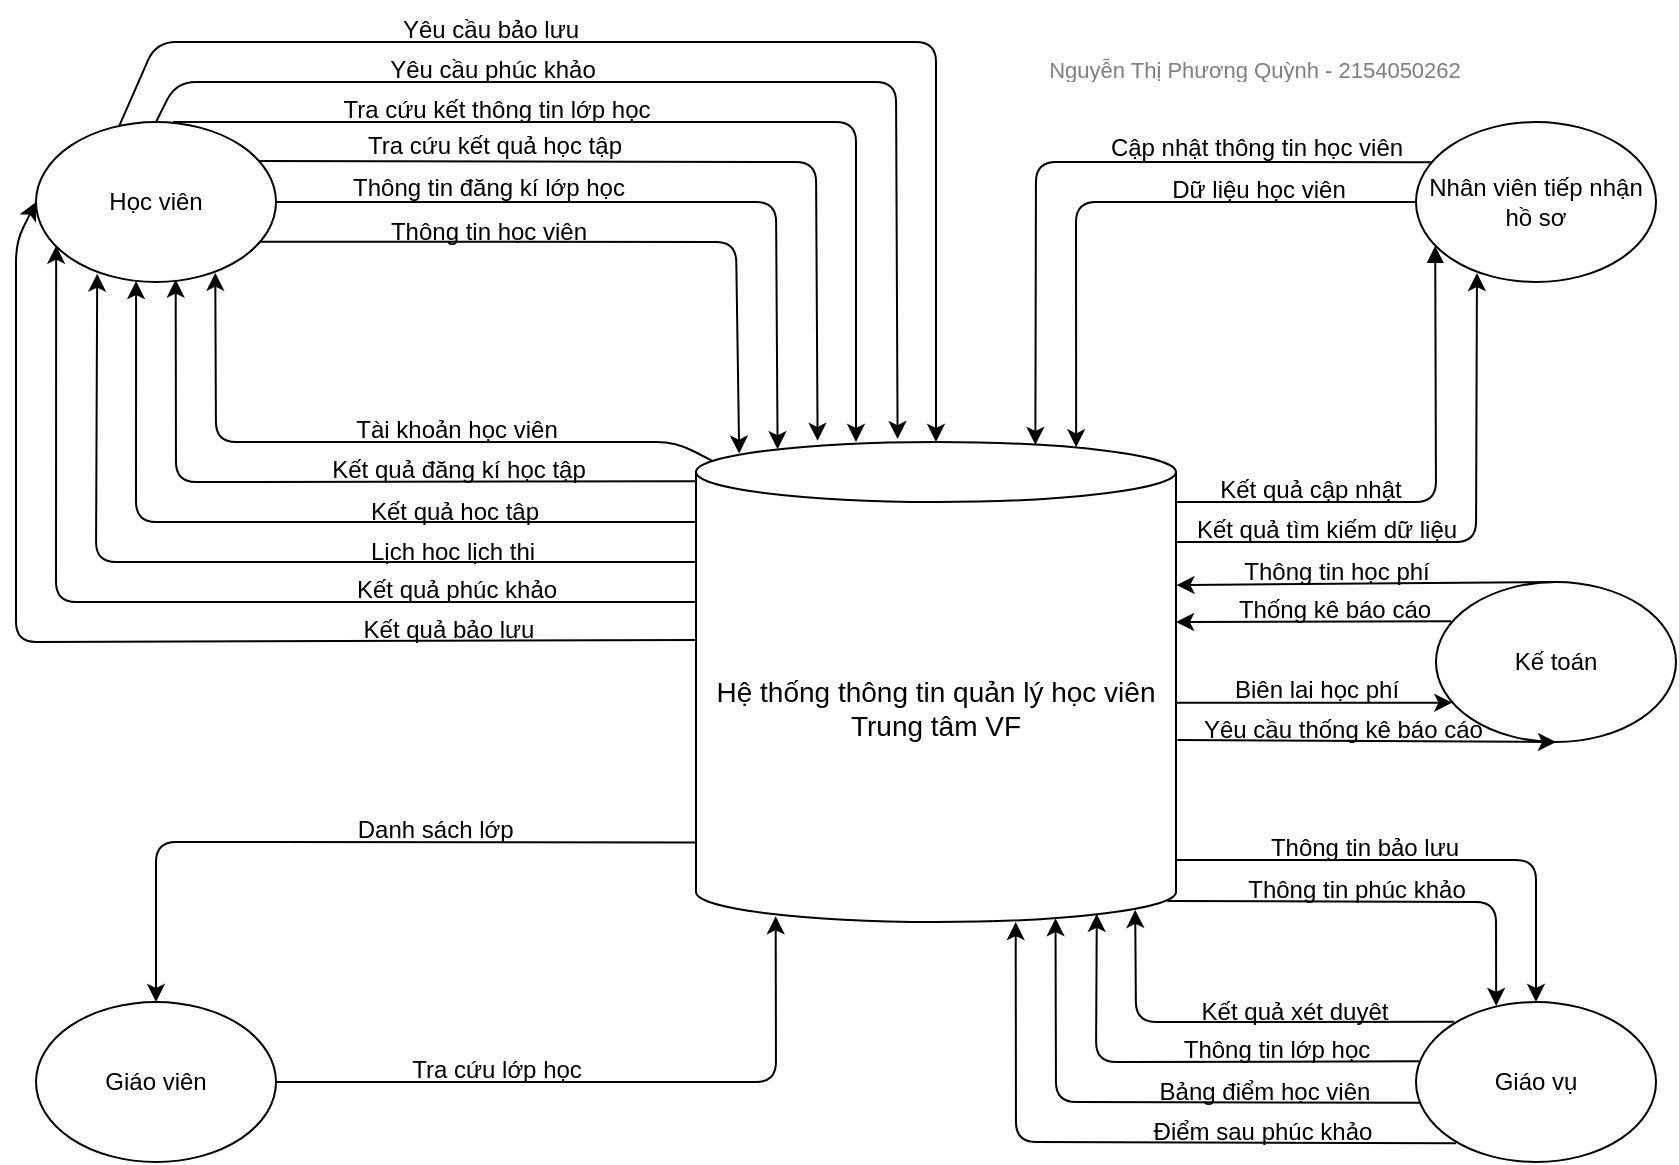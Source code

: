 <mxfile version="21.6.8" type="github">
  <diagram name="Trang-1" id="ChxupO0PFkkxSoJnY_z6">
    <mxGraphModel dx="1900" dy="1083" grid="0" gridSize="10" guides="1" tooltips="1" connect="1" arrows="1" fold="1" page="0" pageScale="1" pageWidth="827" pageHeight="1169" math="0" shadow="0">
      <root>
        <mxCell id="0" />
        <mxCell id="1" parent="0" />
        <mxCell id="7yUPPWwiyMOL_b9FzB-S-2" value="Học viên" style="ellipse;whiteSpace=wrap;html=1;labelBackgroundColor=none;rounded=1;" parent="1" vertex="1">
          <mxGeometry x="-410" y="-120" width="120" height="80" as="geometry" />
        </mxCell>
        <mxCell id="7yUPPWwiyMOL_b9FzB-S-3" value="Nhân viên tiếp nhận hồ sơ" style="ellipse;whiteSpace=wrap;html=1;labelBackgroundColor=none;rounded=1;" parent="1" vertex="1">
          <mxGeometry x="280" y="-120" width="120" height="80" as="geometry" />
        </mxCell>
        <mxCell id="7yUPPWwiyMOL_b9FzB-S-4" value="Kế toán" style="ellipse;whiteSpace=wrap;html=1;labelBackgroundColor=none;rounded=1;" parent="1" vertex="1">
          <mxGeometry x="290" y="110" width="120" height="80" as="geometry" />
        </mxCell>
        <mxCell id="7yUPPWwiyMOL_b9FzB-S-5" value="Giáo vụ" style="ellipse;whiteSpace=wrap;html=1;labelBackgroundColor=none;rounded=1;" parent="1" vertex="1">
          <mxGeometry x="280" y="320" width="120" height="80" as="geometry" />
        </mxCell>
        <mxCell id="7yUPPWwiyMOL_b9FzB-S-7" value="Giáo viên" style="ellipse;whiteSpace=wrap;html=1;labelBackgroundColor=none;rounded=1;" parent="1" vertex="1">
          <mxGeometry x="-410" y="320" width="120" height="80" as="geometry" />
        </mxCell>
        <mxCell id="7yUPPWwiyMOL_b9FzB-S-9" value="" style="endArrow=classic;html=1;rounded=1;entryX=0.09;entryY=0.024;entryDx=0;entryDy=0;entryPerimeter=0;exitX=0.933;exitY=0.748;exitDx=0;exitDy=0;exitPerimeter=0;labelBackgroundColor=none;fontColor=default;" parent="1" source="7yUPPWwiyMOL_b9FzB-S-2" target="7yUPPWwiyMOL_b9FzB-S-25" edge="1">
          <mxGeometry width="50" height="50" relative="1" as="geometry">
            <mxPoint x="-290" y="-60" as="sourcePoint" />
            <mxPoint x="-59.52" y="41.08" as="targetPoint" />
            <Array as="points">
              <mxPoint x="-60" y="-60" />
            </Array>
          </mxGeometry>
        </mxCell>
        <mxCell id="7yUPPWwiyMOL_b9FzB-S-10" value="" style="endArrow=classic;html=1;rounded=1;exitX=1;exitY=0.5;exitDx=0;exitDy=0;entryX=0.17;entryY=0.015;entryDx=0;entryDy=0;entryPerimeter=0;labelBackgroundColor=none;fontColor=default;" parent="1" source="7yUPPWwiyMOL_b9FzB-S-2" target="7yUPPWwiyMOL_b9FzB-S-25" edge="1">
          <mxGeometry width="50" height="50" relative="1" as="geometry">
            <mxPoint x="-190" y="10" as="sourcePoint" />
            <mxPoint x="-40" y="40" as="targetPoint" />
            <Array as="points">
              <mxPoint x="-40" y="-80" />
            </Array>
          </mxGeometry>
        </mxCell>
        <mxCell id="7yUPPWwiyMOL_b9FzB-S-11" value="" style="endArrow=classic;html=1;rounded=1;entryX=0.38;entryY=-0.005;entryDx=0;entryDy=0;entryPerimeter=0;exitX=0.926;exitY=0.243;exitDx=0;exitDy=0;exitPerimeter=0;labelBackgroundColor=none;fontColor=default;" parent="1" source="7yUPPWwiyMOL_b9FzB-S-2" edge="1">
          <mxGeometry width="50" height="50" relative="1" as="geometry">
            <mxPoint x="-190" y="10" as="sourcePoint" />
            <mxPoint x="-19.2" y="39.4" as="targetPoint" />
            <Array as="points">
              <mxPoint x="-20" y="-100" />
            </Array>
          </mxGeometry>
        </mxCell>
        <mxCell id="7yUPPWwiyMOL_b9FzB-S-12" value="" style="endArrow=classic;html=1;rounded=1;exitX=0.571;exitY=0;exitDx=0;exitDy=0;exitPerimeter=0;entryX=0.5;entryY=0;entryDx=0;entryDy=0;labelBackgroundColor=none;fontColor=default;" parent="1" source="7yUPPWwiyMOL_b9FzB-S-2" edge="1">
          <mxGeometry width="50" height="50" relative="1" as="geometry">
            <mxPoint x="-190" y="10" as="sourcePoint" />
            <mxPoint y="40" as="targetPoint" />
            <Array as="points">
              <mxPoint y="-120" />
            </Array>
          </mxGeometry>
        </mxCell>
        <mxCell id="7yUPPWwiyMOL_b9FzB-S-13" value="" style="endArrow=classic;html=1;rounded=1;exitX=0.5;exitY=0;exitDx=0;exitDy=0;entryX=0.63;entryY=-0.012;entryDx=0;entryDy=0;entryPerimeter=0;labelBackgroundColor=none;fontColor=default;" parent="1" source="7yUPPWwiyMOL_b9FzB-S-2" edge="1">
          <mxGeometry width="50" height="50" relative="1" as="geometry">
            <mxPoint x="-190" y="-60" as="sourcePoint" />
            <mxPoint x="20.8" y="38.56" as="targetPoint" />
            <Array as="points">
              <mxPoint x="-340" y="-140" />
              <mxPoint x="20" y="-140" />
            </Array>
          </mxGeometry>
        </mxCell>
        <mxCell id="7yUPPWwiyMOL_b9FzB-S-14" value="" style="endArrow=classic;html=1;rounded=1;exitX=0.035;exitY=0.04;exitDx=0;exitDy=0;exitPerimeter=0;entryX=0.747;entryY=0.942;entryDx=0;entryDy=0;entryPerimeter=0;labelBackgroundColor=none;fontColor=default;" parent="1" source="7yUPPWwiyMOL_b9FzB-S-25" target="7yUPPWwiyMOL_b9FzB-S-2" edge="1">
          <mxGeometry width="50" height="50" relative="1" as="geometry">
            <mxPoint x="-80" y="40" as="sourcePoint" />
            <mxPoint x="-321" y="-40" as="targetPoint" />
            <Array as="points">
              <mxPoint x="-90" y="40" />
              <mxPoint x="-320" y="40" />
            </Array>
          </mxGeometry>
        </mxCell>
        <mxCell id="7yUPPWwiyMOL_b9FzB-S-15" value="" style="endArrow=classic;html=1;rounded=1;fontFamily=Helvetica;fontSize=12;fontColor=default;entryX=0.582;entryY=0.985;entryDx=0;entryDy=0;entryPerimeter=0;exitX=0.582;exitY=0.985;exitDx=0;exitDy=0;exitPerimeter=0;labelBackgroundColor=none;" parent="1" target="7yUPPWwiyMOL_b9FzB-S-2" edge="1">
          <mxGeometry width="50" height="50" relative="1" as="geometry">
            <mxPoint x="-80.48" y="59.68" as="sourcePoint" />
            <mxPoint x="-360" y="-40" as="targetPoint" />
            <Array as="points">
              <mxPoint x="-340" y="60" />
            </Array>
          </mxGeometry>
        </mxCell>
        <mxCell id="7yUPPWwiyMOL_b9FzB-S-16" value="" style="endArrow=classic;html=1;rounded=1;fontFamily=Helvetica;fontSize=12;fontColor=default;exitX=0.417;exitY=0.994;exitDx=0;exitDy=0;exitPerimeter=0;entryX=0.417;entryY=0.994;entryDx=0;entryDy=0;entryPerimeter=0;labelBackgroundColor=none;" parent="1" target="7yUPPWwiyMOL_b9FzB-S-2" edge="1">
          <mxGeometry width="50" height="50" relative="1" as="geometry">
            <mxPoint x="-80" y="80" as="sourcePoint" />
            <mxPoint x="-360" y="-39" as="targetPoint" />
            <Array as="points">
              <mxPoint x="-360" y="80" />
            </Array>
          </mxGeometry>
        </mxCell>
        <mxCell id="7yUPPWwiyMOL_b9FzB-S-19" value="" style="endArrow=classic;html=1;rounded=1;fontFamily=Helvetica;fontSize=12;fontColor=default;exitX=0.255;exitY=0.948;exitDx=0;exitDy=0;exitPerimeter=0;entryX=0.255;entryY=0.948;entryDx=0;entryDy=0;entryPerimeter=0;labelBackgroundColor=none;" parent="1" target="7yUPPWwiyMOL_b9FzB-S-2" edge="1">
          <mxGeometry width="50" height="50" relative="1" as="geometry">
            <mxPoint x="-80" y="100" as="sourcePoint" />
            <mxPoint x="-180" y="110" as="targetPoint" />
            <Array as="points">
              <mxPoint x="-380" y="100" />
            </Array>
          </mxGeometry>
        </mxCell>
        <mxCell id="7yUPPWwiyMOL_b9FzB-S-20" value="" style="endArrow=classic;html=1;rounded=1;fontFamily=Helvetica;fontSize=12;fontColor=default;exitX=0.084;exitY=0.773;exitDx=0;exitDy=0;exitPerimeter=0;entryX=0.084;entryY=0.773;entryDx=0;entryDy=0;entryPerimeter=0;labelBackgroundColor=none;" parent="1" target="7yUPPWwiyMOL_b9FzB-S-2" edge="1">
          <mxGeometry width="50" height="50" relative="1" as="geometry">
            <mxPoint x="-80" y="120" as="sourcePoint" />
            <mxPoint x="-401" y="-60" as="targetPoint" />
            <Array as="points">
              <mxPoint x="-400" y="120" />
            </Array>
          </mxGeometry>
        </mxCell>
        <mxCell id="7yUPPWwiyMOL_b9FzB-S-21" value="" style="endArrow=classic;html=1;rounded=1;fontFamily=Helvetica;fontSize=12;fontColor=default;exitX=0.345;exitY=0.031;exitDx=0;exitDy=0;exitPerimeter=0;entryX=0.75;entryY=0;entryDx=0;entryDy=0;labelBackgroundColor=none;" parent="1" source="7yUPPWwiyMOL_b9FzB-S-2" edge="1">
          <mxGeometry width="50" height="50" relative="1" as="geometry">
            <mxPoint x="-180" y="110" as="sourcePoint" />
            <mxPoint x="40" y="40" as="targetPoint" />
            <Array as="points">
              <mxPoint x="-350" y="-160" />
              <mxPoint x="40" y="-160" />
            </Array>
          </mxGeometry>
        </mxCell>
        <mxCell id="7yUPPWwiyMOL_b9FzB-S-23" value="" style="endArrow=classic;html=1;rounded=1;fontFamily=Helvetica;fontSize=12;fontColor=default;exitX=0;exitY=0.5;exitDx=0;exitDy=0;entryX=0;entryY=0.5;entryDx=0;entryDy=0;labelBackgroundColor=none;" parent="1" target="7yUPPWwiyMOL_b9FzB-S-2" edge="1">
          <mxGeometry width="50" height="50" relative="1" as="geometry">
            <mxPoint x="-79.52" y="139" as="sourcePoint" />
            <mxPoint x="-210" y="40" as="targetPoint" />
            <Array as="points">
              <mxPoint x="-420" y="140" />
              <mxPoint x="-420" y="-60" />
            </Array>
          </mxGeometry>
        </mxCell>
        <mxCell id="7yUPPWwiyMOL_b9FzB-S-25" value="&lt;font style=&quot;font-size: 14px;&quot;&gt;Hệ thống thông tin quản lý học viên&lt;br&gt;Trung tâm VF&lt;/font&gt;" style="shape=cylinder3;whiteSpace=wrap;html=1;boundedLbl=1;backgroundOutline=1;size=15;rounded=1;shadow=0;glass=0;fontFamily=Helvetica;fontSize=12;labelBackgroundColor=none;" parent="1" vertex="1">
          <mxGeometry x="-80" y="40" width="240" height="240" as="geometry" />
        </mxCell>
        <mxCell id="7yUPPWwiyMOL_b9FzB-S-26" value="" style="endArrow=classic;html=1;rounded=1;fontFamily=Helvetica;fontSize=12;fontColor=default;entryX=0.707;entryY=0.006;entryDx=0;entryDy=0;entryPerimeter=0;exitX=0.067;exitY=0.251;exitDx=0;exitDy=0;exitPerimeter=0;labelBackgroundColor=none;" parent="1" source="7yUPPWwiyMOL_b9FzB-S-3" target="7yUPPWwiyMOL_b9FzB-S-25" edge="1">
          <mxGeometry width="50" height="50" relative="1" as="geometry">
            <mxPoint x="280" y="-100" as="sourcePoint" />
            <mxPoint x="160" y="-30" as="targetPoint" />
            <Array as="points">
              <mxPoint x="90" y="-100" />
            </Array>
          </mxGeometry>
        </mxCell>
        <mxCell id="7yUPPWwiyMOL_b9FzB-S-27" value="" style="endArrow=classic;html=1;rounded=1;fontFamily=Helvetica;fontSize=12;fontColor=default;exitX=0;exitY=0.5;exitDx=0;exitDy=0;entryX=0.792;entryY=0.011;entryDx=0;entryDy=0;entryPerimeter=0;labelBackgroundColor=none;" parent="1" source="7yUPPWwiyMOL_b9FzB-S-3" target="7yUPPWwiyMOL_b9FzB-S-25" edge="1">
          <mxGeometry width="50" height="50" relative="1" as="geometry">
            <mxPoint x="110" y="20" as="sourcePoint" />
            <mxPoint x="110" y="40" as="targetPoint" />
            <Array as="points">
              <mxPoint x="110" y="-80" />
            </Array>
          </mxGeometry>
        </mxCell>
        <mxCell id="7yUPPWwiyMOL_b9FzB-S-29" value="" style="endArrow=classic;html=1;rounded=1;fontFamily=Helvetica;fontSize=12;fontColor=default;exitX=0.254;exitY=0.944;exitDx=0;exitDy=0;exitPerimeter=0;entryX=0.254;entryY=0.944;entryDx=0;entryDy=0;entryPerimeter=0;labelBackgroundColor=none;" parent="1" target="7yUPPWwiyMOL_b9FzB-S-3" edge="1">
          <mxGeometry width="50" height="50" relative="1" as="geometry">
            <mxPoint x="160" y="90" as="sourcePoint" />
            <mxPoint x="280" y="60" as="targetPoint" />
            <Array as="points">
              <mxPoint x="310" y="90" />
            </Array>
          </mxGeometry>
        </mxCell>
        <mxCell id="7yUPPWwiyMOL_b9FzB-S-30" value="" style="endArrow=classic;html=1;rounded=1;fontFamily=Helvetica;fontSize=12;fontColor=default;entryX=1.001;entryY=0.423;entryDx=0;entryDy=0;entryPerimeter=0;exitX=0.5;exitY=0;exitDx=0;exitDy=0;labelBackgroundColor=none;" parent="1" source="7yUPPWwiyMOL_b9FzB-S-4" edge="1">
          <mxGeometry width="50" height="50" relative="1" as="geometry">
            <mxPoint x="340" y="110" as="sourcePoint" />
            <mxPoint x="160.24" y="111.52" as="targetPoint" />
          </mxGeometry>
        </mxCell>
        <mxCell id="7yUPPWwiyMOL_b9FzB-S-31" value="" style="endArrow=classic;html=1;rounded=1;fontFamily=Helvetica;fontSize=12;fontColor=default;exitX=0.063;exitY=0.246;exitDx=0;exitDy=0;entryX=1;entryY=0.5;entryDx=0;entryDy=0;entryPerimeter=0;exitPerimeter=0;labelBackgroundColor=none;" parent="1" source="7yUPPWwiyMOL_b9FzB-S-4" edge="1">
          <mxGeometry width="50" height="50" relative="1" as="geometry">
            <mxPoint x="330" y="120" as="sourcePoint" />
            <mxPoint x="160" y="130" as="targetPoint" />
          </mxGeometry>
        </mxCell>
        <mxCell id="7yUPPWwiyMOL_b9FzB-S-32" value="" style="endArrow=classic;html=1;rounded=1;fontFamily=Helvetica;fontSize=12;fontColor=default;exitX=1.001;exitY=0.585;exitDx=0;exitDy=0;exitPerimeter=0;entryX=0.068;entryY=0.754;entryDx=0;entryDy=0;entryPerimeter=0;labelBackgroundColor=none;" parent="1" target="7yUPPWwiyMOL_b9FzB-S-4" edge="1">
          <mxGeometry width="50" height="50" relative="1" as="geometry">
            <mxPoint x="160.24" y="170.4" as="sourcePoint" />
            <mxPoint x="290" y="170" as="targetPoint" />
          </mxGeometry>
        </mxCell>
        <mxCell id="7yUPPWwiyMOL_b9FzB-S-33" value="" style="endArrow=classic;html=1;rounded=1;fontFamily=Helvetica;fontSize=12;fontColor=default;exitX=1.003;exitY=0.746;exitDx=0;exitDy=0;exitPerimeter=0;entryX=0.5;entryY=1;entryDx=0;entryDy=0;labelBackgroundColor=none;" parent="1" target="7yUPPWwiyMOL_b9FzB-S-4" edge="1">
          <mxGeometry width="50" height="50" relative="1" as="geometry">
            <mxPoint x="160.72" y="189.04" as="sourcePoint" />
            <mxPoint x="380" y="70" as="targetPoint" />
          </mxGeometry>
        </mxCell>
        <mxCell id="7yUPPWwiyMOL_b9FzB-S-28" value="" style="endArrow=block;html=1;rounded=1;fontFamily=Helvetica;fontSize=12;fontColor=default;exitX=0.08;exitY=0.774;exitDx=0;exitDy=0;exitPerimeter=0;endFill=1;entryX=0.08;entryY=0.774;entryDx=0;entryDy=0;entryPerimeter=0;labelBackgroundColor=none;" parent="1" target="7yUPPWwiyMOL_b9FzB-S-3" edge="1">
          <mxGeometry width="50" height="50" relative="1" as="geometry">
            <mxPoint x="160" y="70" as="sourcePoint" />
            <mxPoint x="200" y="20" as="targetPoint" />
            <Array as="points">
              <mxPoint x="290" y="70" />
            </Array>
          </mxGeometry>
        </mxCell>
        <mxCell id="7yUPPWwiyMOL_b9FzB-S-34" value="" style="endArrow=classic;html=1;rounded=1;fontFamily=Helvetica;fontSize=12;fontColor=default;entryX=0.5;entryY=0;entryDx=0;entryDy=0;labelBackgroundColor=none;" parent="1" target="7yUPPWwiyMOL_b9FzB-S-5" edge="1">
          <mxGeometry width="50" height="50" relative="1" as="geometry">
            <mxPoint x="160" y="249" as="sourcePoint" />
            <mxPoint x="380" y="270" as="targetPoint" />
            <Array as="points">
              <mxPoint x="340" y="249" />
            </Array>
          </mxGeometry>
        </mxCell>
        <mxCell id="7yUPPWwiyMOL_b9FzB-S-35" value="" style="endArrow=classic;html=1;rounded=1;fontFamily=Helvetica;fontSize=12;fontColor=default;exitX=0.982;exitY=0.956;exitDx=0;exitDy=0;exitPerimeter=0;entryX=0.334;entryY=0.025;entryDx=0;entryDy=0;entryPerimeter=0;labelBackgroundColor=none;" parent="1" source="7yUPPWwiyMOL_b9FzB-S-25" target="7yUPPWwiyMOL_b9FzB-S-5" edge="1">
          <mxGeometry width="50" height="50" relative="1" as="geometry">
            <mxPoint x="330" y="320" as="sourcePoint" />
            <mxPoint x="320" y="320" as="targetPoint" />
            <Array as="points">
              <mxPoint x="320" y="270" />
            </Array>
          </mxGeometry>
        </mxCell>
        <mxCell id="7yUPPWwiyMOL_b9FzB-S-37" value="" style="endArrow=classic;html=1;rounded=1;fontFamily=Helvetica;fontSize=12;fontColor=default;exitX=0.159;exitY=0.124;exitDx=0;exitDy=0;exitPerimeter=0;entryX=0.159;entryY=0.124;entryDx=0;entryDy=0;entryPerimeter=0;labelBackgroundColor=none;" parent="1" source="7yUPPWwiyMOL_b9FzB-S-5" edge="1">
          <mxGeometry width="50" height="50" relative="1" as="geometry">
            <mxPoint x="297.574" y="329.716" as="sourcePoint" />
            <mxPoint x="139.6" y="273.92" as="targetPoint" />
            <Array as="points">
              <mxPoint x="140" y="330" />
            </Array>
          </mxGeometry>
        </mxCell>
        <mxCell id="7yUPPWwiyMOL_b9FzB-S-38" value="" style="endArrow=classic;html=1;rounded=1;fontFamily=Helvetica;fontSize=12;fontColor=default;entryX=0.835;entryY=0.983;entryDx=0;entryDy=0;entryPerimeter=0;exitX=0.02;exitY=0.371;exitDx=0;exitDy=0;exitPerimeter=0;labelBackgroundColor=none;" parent="1" source="7yUPPWwiyMOL_b9FzB-S-5" target="7yUPPWwiyMOL_b9FzB-S-25" edge="1">
          <mxGeometry width="50" height="50" relative="1" as="geometry">
            <mxPoint x="280" y="350" as="sourcePoint" />
            <mxPoint x="120" y="280" as="targetPoint" />
            <Array as="points">
              <mxPoint x="120" y="350" />
            </Array>
          </mxGeometry>
        </mxCell>
        <mxCell id="7yUPPWwiyMOL_b9FzB-S-39" value="" style="endArrow=classic;html=1;rounded=1;fontFamily=Helvetica;fontSize=12;fontColor=default;exitX=0.016;exitY=0.63;exitDx=0;exitDy=0;exitPerimeter=0;entryX=0.749;entryY=0.992;entryDx=0;entryDy=0;entryPerimeter=0;labelBackgroundColor=none;" parent="1" source="7yUPPWwiyMOL_b9FzB-S-5" target="7yUPPWwiyMOL_b9FzB-S-25" edge="1">
          <mxGeometry width="50" height="50" relative="1" as="geometry">
            <mxPoint x="280" y="370" as="sourcePoint" />
            <mxPoint x="160" y="350" as="targetPoint" />
            <Array as="points">
              <mxPoint x="100" y="370" />
            </Array>
          </mxGeometry>
        </mxCell>
        <mxCell id="7yUPPWwiyMOL_b9FzB-S-40" value="" style="endArrow=classic;html=1;rounded=1;fontFamily=Helvetica;fontSize=12;fontColor=default;exitX=0.167;exitY=0.883;exitDx=0;exitDy=0;exitPerimeter=0;entryX=0.666;entryY=1;entryDx=0;entryDy=0;entryPerimeter=0;labelBackgroundColor=none;" parent="1" source="7yUPPWwiyMOL_b9FzB-S-5" target="7yUPPWwiyMOL_b9FzB-S-25" edge="1">
          <mxGeometry width="50" height="50" relative="1" as="geometry">
            <mxPoint x="210" y="300" as="sourcePoint" />
            <mxPoint x="160" y="350" as="targetPoint" />
            <Array as="points">
              <mxPoint x="80" y="390" />
            </Array>
          </mxGeometry>
        </mxCell>
        <mxCell id="7yUPPWwiyMOL_b9FzB-S-41" value="" style="endArrow=classic;html=1;rounded=1;fontFamily=Helvetica;fontSize=12;fontColor=default;exitX=-0.002;exitY=0.826;exitDx=0;exitDy=0;exitPerimeter=0;labelBackgroundColor=none;" parent="1" edge="1">
          <mxGeometry width="50" height="50" relative="1" as="geometry">
            <mxPoint x="-80.48" y="240.24" as="sourcePoint" />
            <mxPoint x="-350" y="320" as="targetPoint" />
            <Array as="points">
              <mxPoint x="-350" y="240" />
            </Array>
          </mxGeometry>
        </mxCell>
        <mxCell id="7yUPPWwiyMOL_b9FzB-S-42" value="" style="endArrow=classic;html=1;rounded=1;fontFamily=Helvetica;fontSize=12;fontColor=default;exitX=1;exitY=0.5;exitDx=0;exitDy=0;entryX=0.166;entryY=0.988;entryDx=0;entryDy=0;entryPerimeter=0;labelBackgroundColor=none;" parent="1" source="7yUPPWwiyMOL_b9FzB-S-7" target="7yUPPWwiyMOL_b9FzB-S-25" edge="1">
          <mxGeometry width="50" height="50" relative="1" as="geometry">
            <mxPoint x="-260" y="270" as="sourcePoint" />
            <mxPoint x="-40" y="290" as="targetPoint" />
            <Array as="points">
              <mxPoint x="-40" y="360" />
            </Array>
          </mxGeometry>
        </mxCell>
        <mxCell id="7yUPPWwiyMOL_b9FzB-S-44" value="Nguyễn Thị Phương Quỳnh - 2154050262" style="text;html=1;align=center;verticalAlign=middle;resizable=0;points=[];autosize=1;strokeColor=none;fillColor=none;fontSize=11;fontFamily=Helvetica;glass=0;shadow=0;opacity=80;rounded=1;textOpacity=50;labelBackgroundColor=none;" parent="1" vertex="1">
          <mxGeometry x="84" y="-161" width="230" height="30" as="geometry" />
        </mxCell>
        <mxCell id="7yUPPWwiyMOL_b9FzB-S-45" value="Tài khoản học viên" style="text;html=1;align=center;verticalAlign=middle;resizable=0;points=[];autosize=1;strokeColor=none;fillColor=none;fontSize=12;fontFamily=Helvetica;labelBackgroundColor=none;rounded=1;" parent="1" vertex="1">
          <mxGeometry x="-260" y="19" width="120" height="30" as="geometry" />
        </mxCell>
        <mxCell id="7yUPPWwiyMOL_b9FzB-S-46" value="Kết quả đăng kí học tập" style="text;html=1;align=center;verticalAlign=middle;resizable=0;points=[];autosize=1;strokeColor=none;fillColor=none;fontSize=12;fontFamily=Helvetica;labelBackgroundColor=none;rounded=1;" parent="1" vertex="1">
          <mxGeometry x="-274" y="39" width="150" height="30" as="geometry" />
        </mxCell>
        <mxCell id="7yUPPWwiyMOL_b9FzB-S-47" value="Kết quả học tập" style="text;html=1;align=center;verticalAlign=middle;resizable=0;points=[];autosize=1;strokeColor=none;fillColor=none;fontSize=12;fontFamily=Helvetica;labelBackgroundColor=none;rounded=1;" parent="1" vertex="1">
          <mxGeometry x="-256" y="60" width="110" height="30" as="geometry" />
        </mxCell>
        <mxCell id="7yUPPWwiyMOL_b9FzB-S-48" value="Lịch học lịch thi" style="text;html=1;align=center;verticalAlign=middle;resizable=0;points=[];autosize=1;strokeColor=none;fillColor=none;fontSize=12;fontFamily=Helvetica;labelBackgroundColor=none;rounded=1;" parent="1" vertex="1">
          <mxGeometry x="-257" y="80" width="110" height="30" as="geometry" />
        </mxCell>
        <mxCell id="7yUPPWwiyMOL_b9FzB-S-50" value="Kết quả phúc khảo" style="text;html=1;align=center;verticalAlign=middle;resizable=0;points=[];autosize=1;strokeColor=none;fillColor=none;fontSize=12;fontFamily=Helvetica;labelBackgroundColor=none;rounded=1;" parent="1" vertex="1">
          <mxGeometry x="-260" y="99" width="120" height="30" as="geometry" />
        </mxCell>
        <mxCell id="7yUPPWwiyMOL_b9FzB-S-51" value="Kết quả bảo lưu" style="text;html=1;align=center;verticalAlign=middle;resizable=0;points=[];autosize=1;strokeColor=none;fillColor=none;fontSize=12;fontFamily=Helvetica;labelBackgroundColor=none;rounded=1;" parent="1" vertex="1">
          <mxGeometry x="-259" y="119" width="110" height="30" as="geometry" />
        </mxCell>
        <mxCell id="7yUPPWwiyMOL_b9FzB-S-52" value="Thông tin học viên" style="text;html=1;align=center;verticalAlign=middle;resizable=0;points=[];autosize=1;strokeColor=none;fillColor=none;fontSize=12;fontFamily=Helvetica;labelBackgroundColor=none;rounded=1;" parent="1" vertex="1">
          <mxGeometry x="-244" y="-80" width="120" height="30" as="geometry" />
        </mxCell>
        <mxCell id="7yUPPWwiyMOL_b9FzB-S-53" value="Thông tin đăng kí lớp học" style="text;html=1;align=center;verticalAlign=middle;resizable=0;points=[];autosize=1;strokeColor=none;fillColor=none;fontSize=12;fontFamily=Helvetica;labelBackgroundColor=none;rounded=1;" parent="1" vertex="1">
          <mxGeometry x="-264" y="-102" width="160" height="30" as="geometry" />
        </mxCell>
        <mxCell id="7yUPPWwiyMOL_b9FzB-S-54" value="Tra cứu kết quả học tập" style="text;html=1;align=center;verticalAlign=middle;resizable=0;points=[];autosize=1;strokeColor=none;fillColor=none;fontSize=12;fontFamily=Helvetica;labelBackgroundColor=none;rounded=1;" parent="1" vertex="1">
          <mxGeometry x="-256" y="-123" width="150" height="30" as="geometry" />
        </mxCell>
        <mxCell id="7yUPPWwiyMOL_b9FzB-S-55" value="Tra cứu kết thông tin lớp học" style="text;html=1;align=center;verticalAlign=middle;resizable=0;points=[];autosize=1;strokeColor=none;fillColor=none;fontSize=12;fontFamily=Helvetica;labelBackgroundColor=none;rounded=1;" parent="1" vertex="1">
          <mxGeometry x="-270" y="-141" width="180" height="30" as="geometry" />
        </mxCell>
        <mxCell id="7yUPPWwiyMOL_b9FzB-S-56" value="Yêu cầu phúc khảo" style="text;html=1;align=center;verticalAlign=middle;resizable=0;points=[];autosize=1;strokeColor=none;fillColor=none;fontSize=12;fontFamily=Helvetica;labelBackgroundColor=none;rounded=1;" parent="1" vertex="1">
          <mxGeometry x="-247" y="-161" width="130" height="30" as="geometry" />
        </mxCell>
        <mxCell id="7yUPPWwiyMOL_b9FzB-S-57" value="Yêu cầu bảo lưu" style="text;html=1;align=center;verticalAlign=middle;resizable=0;points=[];autosize=1;strokeColor=none;fillColor=none;fontSize=12;fontFamily=Helvetica;labelBackgroundColor=none;rounded=1;" parent="1" vertex="1">
          <mxGeometry x="-238" y="-181" width="110" height="30" as="geometry" />
        </mxCell>
        <mxCell id="7yUPPWwiyMOL_b9FzB-S-58" value="Danh sách lớp&amp;nbsp;" style="text;html=1;align=center;verticalAlign=middle;resizable=0;points=[];autosize=1;strokeColor=none;fillColor=none;fontSize=12;fontFamily=Helvetica;labelBackgroundColor=none;rounded=1;" parent="1" vertex="1">
          <mxGeometry x="-259" y="219" width="100" height="30" as="geometry" />
        </mxCell>
        <mxCell id="7yUPPWwiyMOL_b9FzB-S-59" value="Tra cứu lớp học" style="text;html=1;align=center;verticalAlign=middle;resizable=0;points=[];autosize=1;strokeColor=none;fillColor=none;fontSize=12;fontFamily=Helvetica;labelBackgroundColor=none;rounded=1;" parent="1" vertex="1">
          <mxGeometry x="-235" y="339" width="110" height="30" as="geometry" />
        </mxCell>
        <mxCell id="7yUPPWwiyMOL_b9FzB-S-60" value="Cập nhật thông tin học viên" style="text;html=1;align=center;verticalAlign=middle;resizable=0;points=[];autosize=1;strokeColor=none;fillColor=none;fontSize=12;fontFamily=Helvetica;labelBackgroundColor=none;rounded=1;" parent="1" vertex="1">
          <mxGeometry x="115" y="-122" width="170" height="30" as="geometry" />
        </mxCell>
        <mxCell id="7yUPPWwiyMOL_b9FzB-S-62" value="Dữ liệu học viên" style="text;html=1;align=center;verticalAlign=middle;resizable=0;points=[];autosize=1;strokeColor=none;fillColor=none;fontSize=12;fontFamily=Helvetica;labelBackgroundColor=none;rounded=1;" parent="1" vertex="1">
          <mxGeometry x="146" y="-101" width="110" height="30" as="geometry" />
        </mxCell>
        <mxCell id="7yUPPWwiyMOL_b9FzB-S-63" value="Kết quả tìm kiếm dữ liệu" style="text;html=1;align=center;verticalAlign=middle;resizable=0;points=[];autosize=1;strokeColor=none;fillColor=none;fontSize=12;fontFamily=Helvetica;labelBackgroundColor=none;rounded=1;" parent="1" vertex="1">
          <mxGeometry x="160" y="69" width="150" height="30" as="geometry" />
        </mxCell>
        <mxCell id="7yUPPWwiyMOL_b9FzB-S-65" value="Kết quả cập nhật" style="text;html=1;align=center;verticalAlign=middle;resizable=0;points=[];autosize=1;strokeColor=none;fillColor=none;fontSize=12;fontFamily=Helvetica;labelBackgroundColor=none;rounded=1;" parent="1" vertex="1">
          <mxGeometry x="172" y="49" width="110" height="30" as="geometry" />
        </mxCell>
        <mxCell id="7yUPPWwiyMOL_b9FzB-S-66" value="Thông tin học phí" style="text;html=1;align=center;verticalAlign=middle;resizable=0;points=[];autosize=1;strokeColor=none;fillColor=none;fontSize=12;fontFamily=Helvetica;labelBackgroundColor=none;rounded=1;" parent="1" vertex="1">
          <mxGeometry x="180" y="90" width="120" height="30" as="geometry" />
        </mxCell>
        <mxCell id="7yUPPWwiyMOL_b9FzB-S-68" value="Thống kê báo cáo" style="text;html=1;align=center;verticalAlign=middle;resizable=0;points=[];autosize=1;strokeColor=none;fillColor=none;fontSize=12;fontFamily=Helvetica;labelBackgroundColor=none;rounded=1;" parent="1" vertex="1">
          <mxGeometry x="179" y="109" width="120" height="30" as="geometry" />
        </mxCell>
        <mxCell id="7yUPPWwiyMOL_b9FzB-S-69" value="&lt;div style=&quot;text-align: center;&quot;&gt;Yêu cầu thống kê báo cáo&lt;/div&gt;" style="text;whiteSpace=wrap;html=1;fontSize=12;fontFamily=Helvetica;labelBackgroundColor=none;rounded=1;" parent="1" vertex="1">
          <mxGeometry x="172" y="170" width="150" height="40" as="geometry" />
        </mxCell>
        <mxCell id="7yUPPWwiyMOL_b9FzB-S-71" value="Biên lai học phí" style="text;html=1;align=center;verticalAlign=middle;resizable=0;points=[];autosize=1;strokeColor=none;fillColor=none;fontSize=12;fontFamily=Helvetica;labelBackgroundColor=none;rounded=1;" parent="1" vertex="1">
          <mxGeometry x="175" y="149" width="110" height="30" as="geometry" />
        </mxCell>
        <mxCell id="7yUPPWwiyMOL_b9FzB-S-72" value="Thông tin bảo lưu" style="text;html=1;align=center;verticalAlign=middle;resizable=0;points=[];autosize=1;strokeColor=none;fillColor=none;fontSize=12;fontFamily=Helvetica;labelBackgroundColor=none;rounded=1;" parent="1" vertex="1">
          <mxGeometry x="194" y="228" width="120" height="30" as="geometry" />
        </mxCell>
        <mxCell id="7yUPPWwiyMOL_b9FzB-S-73" value="Thông tin phúc khảo" style="text;html=1;align=center;verticalAlign=middle;resizable=0;points=[];autosize=1;strokeColor=none;fillColor=none;fontSize=12;fontFamily=Helvetica;labelBackgroundColor=none;rounded=1;" parent="1" vertex="1">
          <mxGeometry x="185" y="249" width="130" height="30" as="geometry" />
        </mxCell>
        <mxCell id="7yUPPWwiyMOL_b9FzB-S-74" value="Kết quả xét duyệt" style="text;html=1;align=center;verticalAlign=middle;resizable=0;points=[];autosize=1;strokeColor=none;fillColor=none;fontSize=12;fontFamily=Helvetica;labelBackgroundColor=none;rounded=1;" parent="1" vertex="1">
          <mxGeometry x="159" y="310" width="120" height="30" as="geometry" />
        </mxCell>
        <mxCell id="7yUPPWwiyMOL_b9FzB-S-75" value="Thông tin lớp học" style="text;html=1;align=center;verticalAlign=middle;resizable=0;points=[];autosize=1;strokeColor=none;fillColor=none;fontSize=12;fontFamily=Helvetica;labelBackgroundColor=none;rounded=1;" parent="1" vertex="1">
          <mxGeometry x="150" y="329" width="120" height="30" as="geometry" />
        </mxCell>
        <mxCell id="7yUPPWwiyMOL_b9FzB-S-76" value="Bảng điểm học viên" style="text;html=1;align=center;verticalAlign=middle;resizable=0;points=[];autosize=1;strokeColor=none;fillColor=none;fontSize=12;fontFamily=Helvetica;labelBackgroundColor=none;rounded=1;" parent="1" vertex="1">
          <mxGeometry x="139" y="350" width="130" height="30" as="geometry" />
        </mxCell>
        <mxCell id="7yUPPWwiyMOL_b9FzB-S-77" value="Điểm sau phúc khảo" style="text;html=1;align=center;verticalAlign=middle;resizable=0;points=[];autosize=1;strokeColor=none;fillColor=none;fontSize=12;fontFamily=Helvetica;labelBackgroundColor=none;rounded=1;" parent="1" vertex="1">
          <mxGeometry x="138" y="370" width="130" height="30" as="geometry" />
        </mxCell>
      </root>
    </mxGraphModel>
  </diagram>
</mxfile>
